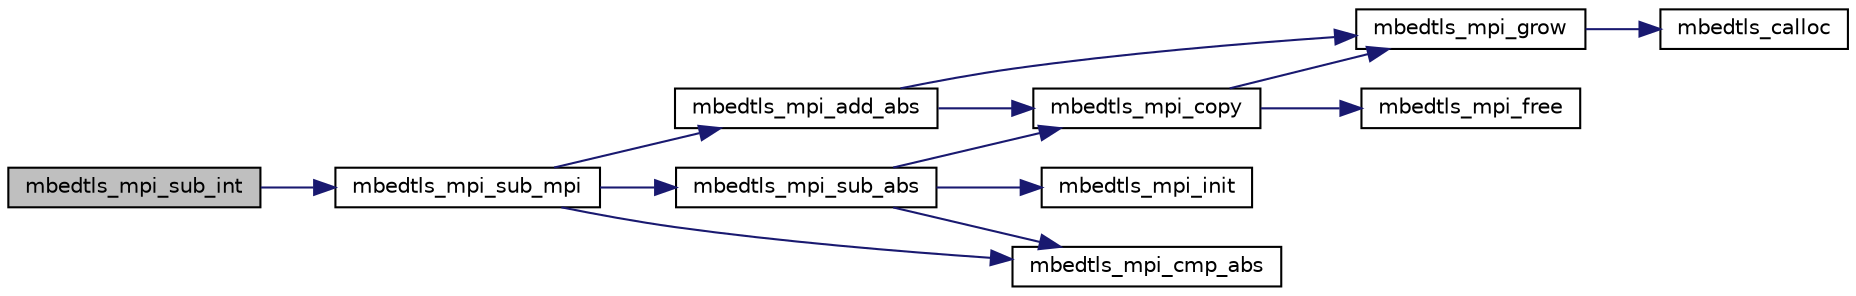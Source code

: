 digraph "mbedtls_mpi_sub_int"
{
 // LATEX_PDF_SIZE
  edge [fontname="Helvetica",fontsize="10",labelfontname="Helvetica",labelfontsize="10"];
  node [fontname="Helvetica",fontsize="10",shape=record];
  rankdir="LR";
  Node1 [label="mbedtls_mpi_sub_int",height=0.2,width=0.4,color="black", fillcolor="grey75", style="filled", fontcolor="black",tooltip="Perform a signed subtraction of an MPI and an integer: X = A - b."];
  Node1 -> Node2 [color="midnightblue",fontsize="10",style="solid",fontname="Helvetica"];
  Node2 [label="mbedtls_mpi_sub_mpi",height=0.2,width=0.4,color="black", fillcolor="white", style="filled",URL="$d1/dcc/bignum_8c.html#a1a38a8d9f5052491df94d8010bd34955",tooltip="Perform a signed subtraction of MPIs: X = A - B."];
  Node2 -> Node3 [color="midnightblue",fontsize="10",style="solid",fontname="Helvetica"];
  Node3 [label="mbedtls_mpi_add_abs",height=0.2,width=0.4,color="black", fillcolor="white", style="filled",URL="$d1/dcc/bignum_8c.html#a5ddb2c6dc59dd39874695e04ff40afdb",tooltip="Perform an unsigned addition of MPIs: X = |A| + |B|."];
  Node3 -> Node4 [color="midnightblue",fontsize="10",style="solid",fontname="Helvetica"];
  Node4 [label="mbedtls_mpi_copy",height=0.2,width=0.4,color="black", fillcolor="white", style="filled",URL="$d1/dcc/bignum_8c.html#a2f722863f9fd9098690f8a9db9962044",tooltip="Make a copy of an MPI."];
  Node4 -> Node5 [color="midnightblue",fontsize="10",style="solid",fontname="Helvetica"];
  Node5 [label="mbedtls_mpi_free",height=0.2,width=0.4,color="black", fillcolor="white", style="filled",URL="$d1/dcc/bignum_8c.html#abffd5d8382cb86c089a1ef2bebb90f9f",tooltip="This function frees the components of an MPI context."];
  Node4 -> Node6 [color="midnightblue",fontsize="10",style="solid",fontname="Helvetica"];
  Node6 [label="mbedtls_mpi_grow",height=0.2,width=0.4,color="black", fillcolor="white", style="filled",URL="$d1/dcc/bignum_8c.html#a22263d90d838cb58f271aa8f1920843d",tooltip="Enlarge an MPI to the specified number of limbs."];
  Node6 -> Node7 [color="midnightblue",fontsize="10",style="solid",fontname="Helvetica"];
  Node7 [label="mbedtls_calloc",height=0.2,width=0.4,color="black", fillcolor="white", style="filled",URL="$dc/d3f/platform_8c.html#a065dcb25fe2c4492a910bec761400ebe",tooltip=" "];
  Node3 -> Node6 [color="midnightblue",fontsize="10",style="solid",fontname="Helvetica"];
  Node2 -> Node8 [color="midnightblue",fontsize="10",style="solid",fontname="Helvetica"];
  Node8 [label="mbedtls_mpi_cmp_abs",height=0.2,width=0.4,color="black", fillcolor="white", style="filled",URL="$d1/dcc/bignum_8c.html#a81ea45be21ea77f5d8deae9e99d9a11b",tooltip="Compare the absolute values of two MPIs."];
  Node2 -> Node9 [color="midnightblue",fontsize="10",style="solid",fontname="Helvetica"];
  Node9 [label="mbedtls_mpi_sub_abs",height=0.2,width=0.4,color="black", fillcolor="white", style="filled",URL="$d1/dcc/bignum_8c.html#ad5840808639d50a98edbede345251293",tooltip="Perform an unsigned subtraction of MPIs: X = |A| - |B|."];
  Node9 -> Node8 [color="midnightblue",fontsize="10",style="solid",fontname="Helvetica"];
  Node9 -> Node4 [color="midnightblue",fontsize="10",style="solid",fontname="Helvetica"];
  Node9 -> Node10 [color="midnightblue",fontsize="10",style="solid",fontname="Helvetica"];
  Node10 [label="mbedtls_mpi_init",height=0.2,width=0.4,color="black", fillcolor="white", style="filled",URL="$d1/dcc/bignum_8c.html#a99c7cca612b47dc4f3b96905c4f9d69e",tooltip="Initialize an MPI context."];
}
